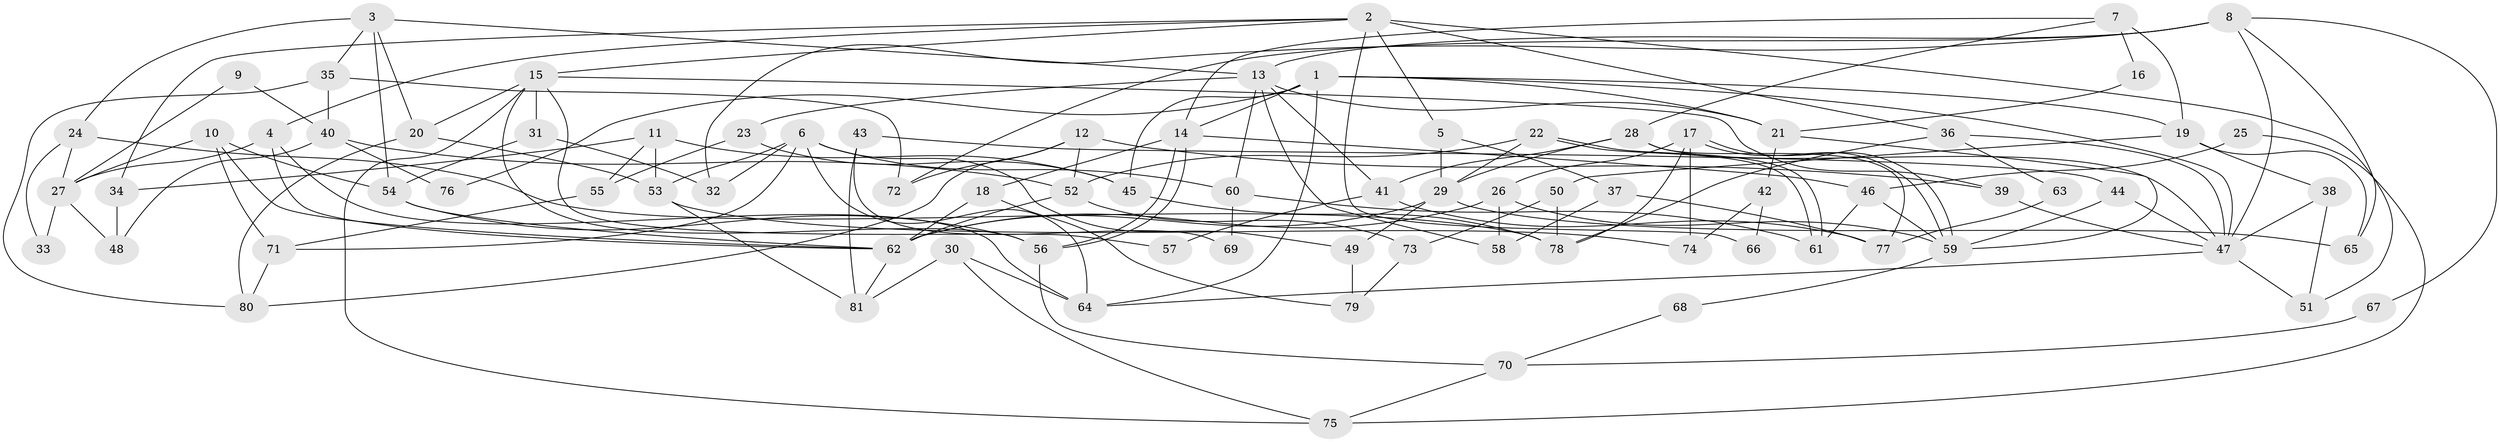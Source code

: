// coarse degree distribution, {4: 0.3, 6: 0.075, 8: 0.025, 5: 0.2, 3: 0.15, 7: 0.075, 2: 0.125, 12: 0.025, 13: 0.025}
// Generated by graph-tools (version 1.1) at 2025/52/03/04/25 21:52:25]
// undirected, 81 vertices, 162 edges
graph export_dot {
graph [start="1"]
  node [color=gray90,style=filled];
  1;
  2;
  3;
  4;
  5;
  6;
  7;
  8;
  9;
  10;
  11;
  12;
  13;
  14;
  15;
  16;
  17;
  18;
  19;
  20;
  21;
  22;
  23;
  24;
  25;
  26;
  27;
  28;
  29;
  30;
  31;
  32;
  33;
  34;
  35;
  36;
  37;
  38;
  39;
  40;
  41;
  42;
  43;
  44;
  45;
  46;
  47;
  48;
  49;
  50;
  51;
  52;
  53;
  54;
  55;
  56;
  57;
  58;
  59;
  60;
  61;
  62;
  63;
  64;
  65;
  66;
  67;
  68;
  69;
  70;
  71;
  72;
  73;
  74;
  75;
  76;
  77;
  78;
  79;
  80;
  81;
  1 -- 64;
  1 -- 21;
  1 -- 14;
  1 -- 19;
  1 -- 45;
  1 -- 47;
  1 -- 76;
  2 -- 5;
  2 -- 4;
  2 -- 15;
  2 -- 34;
  2 -- 36;
  2 -- 51;
  2 -- 66;
  3 -- 20;
  3 -- 13;
  3 -- 24;
  3 -- 35;
  3 -- 54;
  4 -- 27;
  4 -- 62;
  4 -- 64;
  5 -- 37;
  5 -- 29;
  6 -- 32;
  6 -- 64;
  6 -- 49;
  6 -- 53;
  6 -- 60;
  6 -- 71;
  7 -- 19;
  7 -- 14;
  7 -- 16;
  7 -- 28;
  8 -- 47;
  8 -- 65;
  8 -- 13;
  8 -- 32;
  8 -- 67;
  8 -- 72;
  9 -- 27;
  9 -- 40;
  10 -- 71;
  10 -- 54;
  10 -- 27;
  10 -- 62;
  11 -- 45;
  11 -- 34;
  11 -- 53;
  11 -- 55;
  12 -- 80;
  12 -- 52;
  12 -- 39;
  12 -- 72;
  13 -- 60;
  13 -- 21;
  13 -- 23;
  13 -- 41;
  13 -- 58;
  14 -- 56;
  14 -- 56;
  14 -- 18;
  14 -- 46;
  15 -- 39;
  15 -- 20;
  15 -- 31;
  15 -- 56;
  15 -- 57;
  15 -- 75;
  16 -- 21;
  17 -- 78;
  17 -- 59;
  17 -- 59;
  17 -- 26;
  17 -- 74;
  18 -- 62;
  18 -- 79;
  19 -- 50;
  19 -- 38;
  19 -- 65;
  20 -- 53;
  20 -- 80;
  21 -- 59;
  21 -- 42;
  22 -- 29;
  22 -- 61;
  22 -- 61;
  22 -- 52;
  23 -- 55;
  23 -- 45;
  24 -- 78;
  24 -- 27;
  24 -- 33;
  25 -- 75;
  25 -- 46;
  26 -- 62;
  26 -- 58;
  26 -- 59;
  27 -- 33;
  27 -- 48;
  28 -- 47;
  28 -- 29;
  28 -- 41;
  28 -- 77;
  29 -- 62;
  29 -- 49;
  29 -- 65;
  30 -- 81;
  30 -- 64;
  30 -- 75;
  31 -- 54;
  31 -- 32;
  34 -- 48;
  35 -- 72;
  35 -- 40;
  35 -- 80;
  36 -- 47;
  36 -- 63;
  36 -- 78;
  37 -- 58;
  37 -- 77;
  38 -- 47;
  38 -- 51;
  39 -- 47;
  40 -- 52;
  40 -- 48;
  40 -- 76;
  41 -- 57;
  41 -- 77;
  42 -- 74;
  42 -- 66;
  43 -- 81;
  43 -- 44;
  43 -- 69;
  44 -- 59;
  44 -- 47;
  45 -- 78;
  46 -- 59;
  46 -- 61;
  47 -- 51;
  47 -- 64;
  49 -- 79;
  50 -- 73;
  50 -- 78;
  52 -- 62;
  52 -- 73;
  53 -- 74;
  53 -- 81;
  54 -- 56;
  54 -- 62;
  55 -- 71;
  56 -- 70;
  59 -- 68;
  60 -- 61;
  60 -- 69;
  62 -- 81;
  63 -- 77;
  67 -- 70;
  68 -- 70;
  70 -- 75;
  71 -- 80;
  73 -- 79;
}
